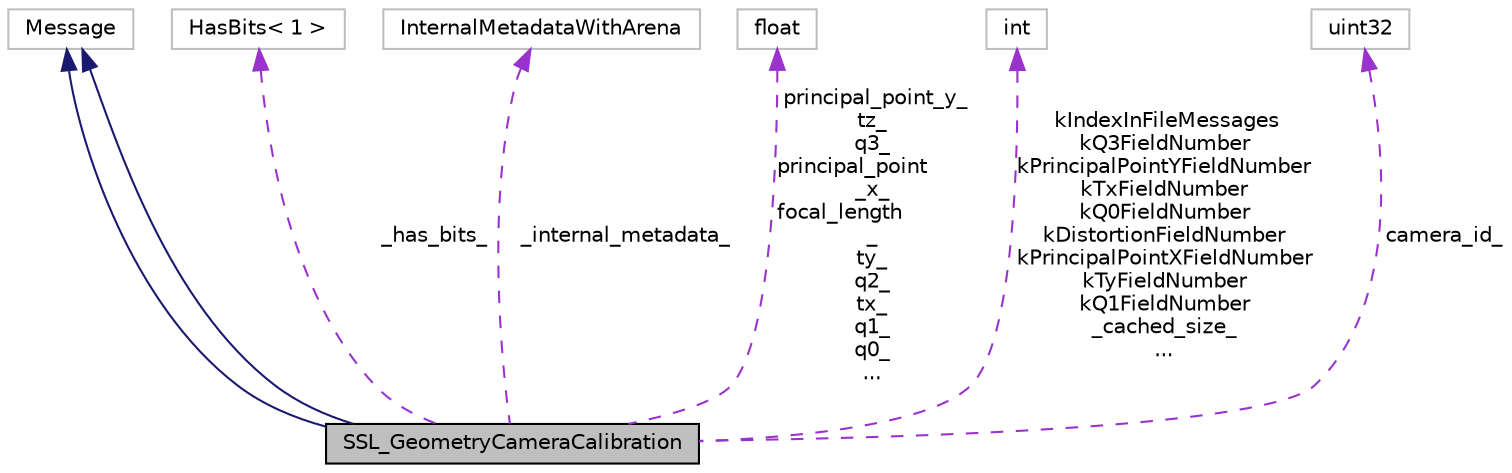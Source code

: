 digraph "SSL_GeometryCameraCalibration"
{
 // INTERACTIVE_SVG=YES
  edge [fontname="Helvetica",fontsize="10",labelfontname="Helvetica",labelfontsize="10"];
  node [fontname="Helvetica",fontsize="10",shape=record];
  Node1 [label="SSL_GeometryCameraCalibration",height=0.2,width=0.4,color="black", fillcolor="grey75", style="filled", fontcolor="black"];
  Node2 -> Node1 [dir="back",color="midnightblue",fontsize="10",style="solid",fontname="Helvetica"];
  Node2 [label="Message",height=0.2,width=0.4,color="grey75", fillcolor="white", style="filled"];
  Node2 -> Node1 [dir="back",color="midnightblue",fontsize="10",style="solid",fontname="Helvetica"];
  Node3 -> Node1 [dir="back",color="darkorchid3",fontsize="10",style="dashed",label=" _has_bits_" ,fontname="Helvetica"];
  Node3 [label="HasBits\< 1 \>",height=0.2,width=0.4,color="grey75", fillcolor="white", style="filled"];
  Node4 -> Node1 [dir="back",color="darkorchid3",fontsize="10",style="dashed",label=" _internal_metadata_" ,fontname="Helvetica"];
  Node4 [label="InternalMetadataWithArena",height=0.2,width=0.4,color="grey75", fillcolor="white", style="filled"];
  Node5 -> Node1 [dir="back",color="darkorchid3",fontsize="10",style="dashed",label=" principal_point_y_\ntz_\nq3_\nprincipal_point\l_x_\nfocal_length\l_\nty_\nq2_\ntx_\nq1_\nq0_\n..." ,fontname="Helvetica"];
  Node5 [label="float",height=0.2,width=0.4,color="grey75", fillcolor="white", style="filled"];
  Node6 -> Node1 [dir="back",color="darkorchid3",fontsize="10",style="dashed",label=" kIndexInFileMessages\nkQ3FieldNumber\nkPrincipalPointYFieldNumber\nkTxFieldNumber\nkQ0FieldNumber\nkDistortionFieldNumber\nkPrincipalPointXFieldNumber\nkTyFieldNumber\nkQ1FieldNumber\n_cached_size_\n..." ,fontname="Helvetica"];
  Node6 [label="int",height=0.2,width=0.4,color="grey75", fillcolor="white", style="filled"];
  Node7 -> Node1 [dir="back",color="darkorchid3",fontsize="10",style="dashed",label=" camera_id_" ,fontname="Helvetica"];
  Node7 [label="uint32",height=0.2,width=0.4,color="grey75", fillcolor="white", style="filled"];
}
